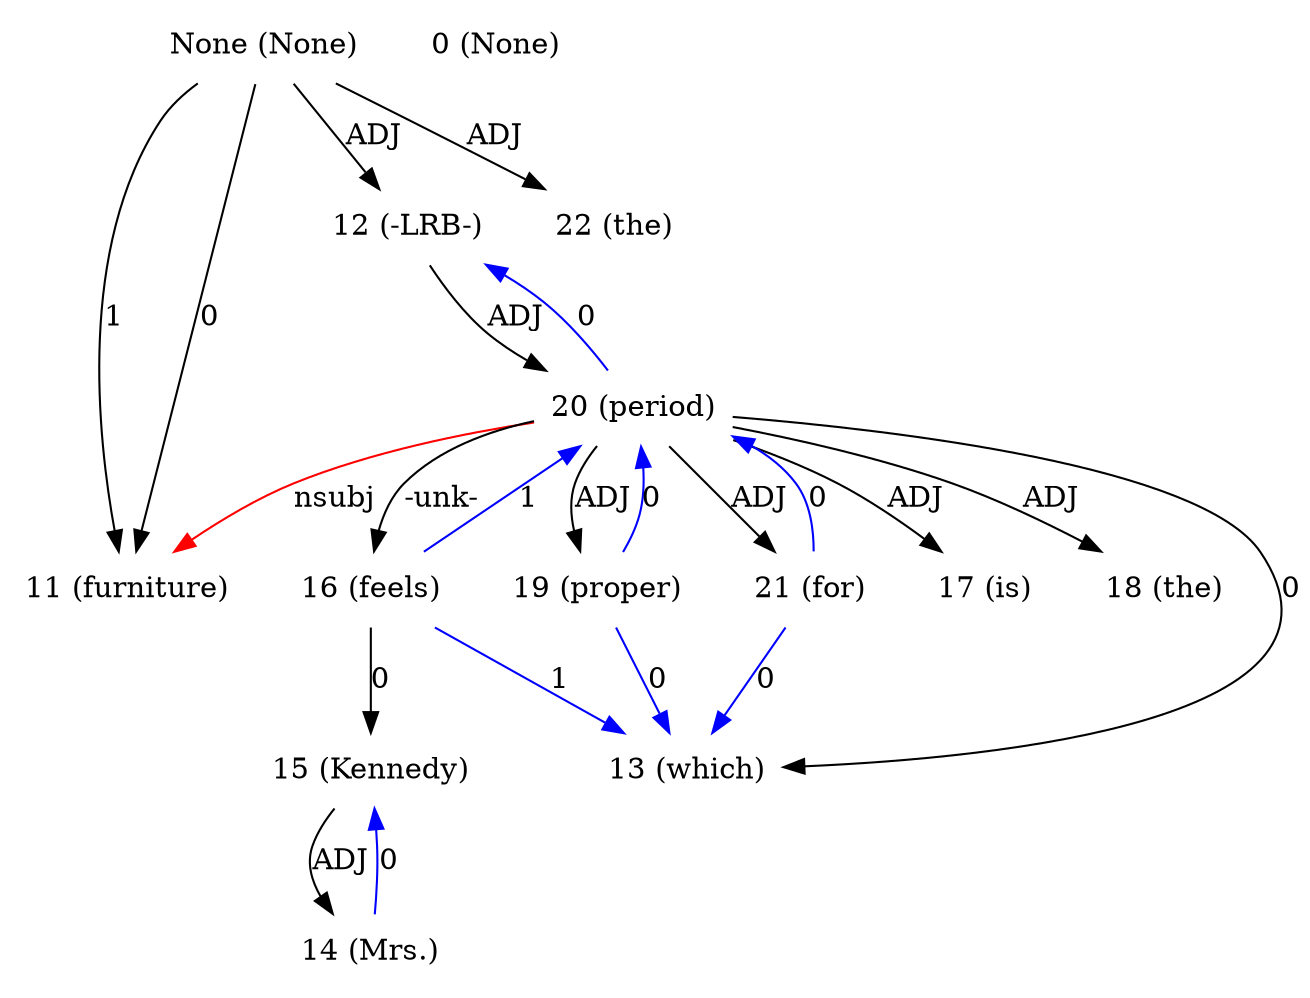 digraph G{
edge [dir=forward]
node [shape=plaintext]

None [label="None (None)"]
None -> 12 [label="ADJ"]
None [label="None (None)"]
None -> 11 [label="1"]
None [label="None (None)"]
None -> 11 [label="0"]
None [label="None (None)"]
None -> 22 [label="ADJ"]
0 [label="0 (None)"]
11 [label="11 (furniture)"]
20 -> 11 [label="nsubj", color="red"]
12 [label="12 (-LRB-)"]
12 -> 20 [label="ADJ"]
13 [label="13 (which)"]
14 [label="14 (Mrs.)"]
14 -> 15 [label="0", color="blue"]
15 [label="15 (Kennedy)"]
15 -> 14 [label="ADJ"]
16 [label="16 (feels)"]
16 -> 20 [label="1", color="blue"]
16 -> 13 [label="1", color="blue"]
16 -> 15 [label="0"]
17 [label="17 (is)"]
18 [label="18 (the)"]
19 [label="19 (proper)"]
19 -> 13 [label="0", color="blue"]
19 -> 20 [label="0", color="blue"]
20 [label="20 (period)"]
20 -> 13 [label="0"]
20 -> 12 [label="0", color="blue"]
20 -> 17 [label="ADJ"]
20 -> 18 [label="ADJ"]
20 -> 19 [label="ADJ"]
20 -> 21 [label="ADJ"]
20 -> 16 [label="-unk-"]
21 [label="21 (for)"]
21 -> 20 [label="0", color="blue"]
21 -> 13 [label="0", color="blue"]
22 [label="22 (the)"]
}
